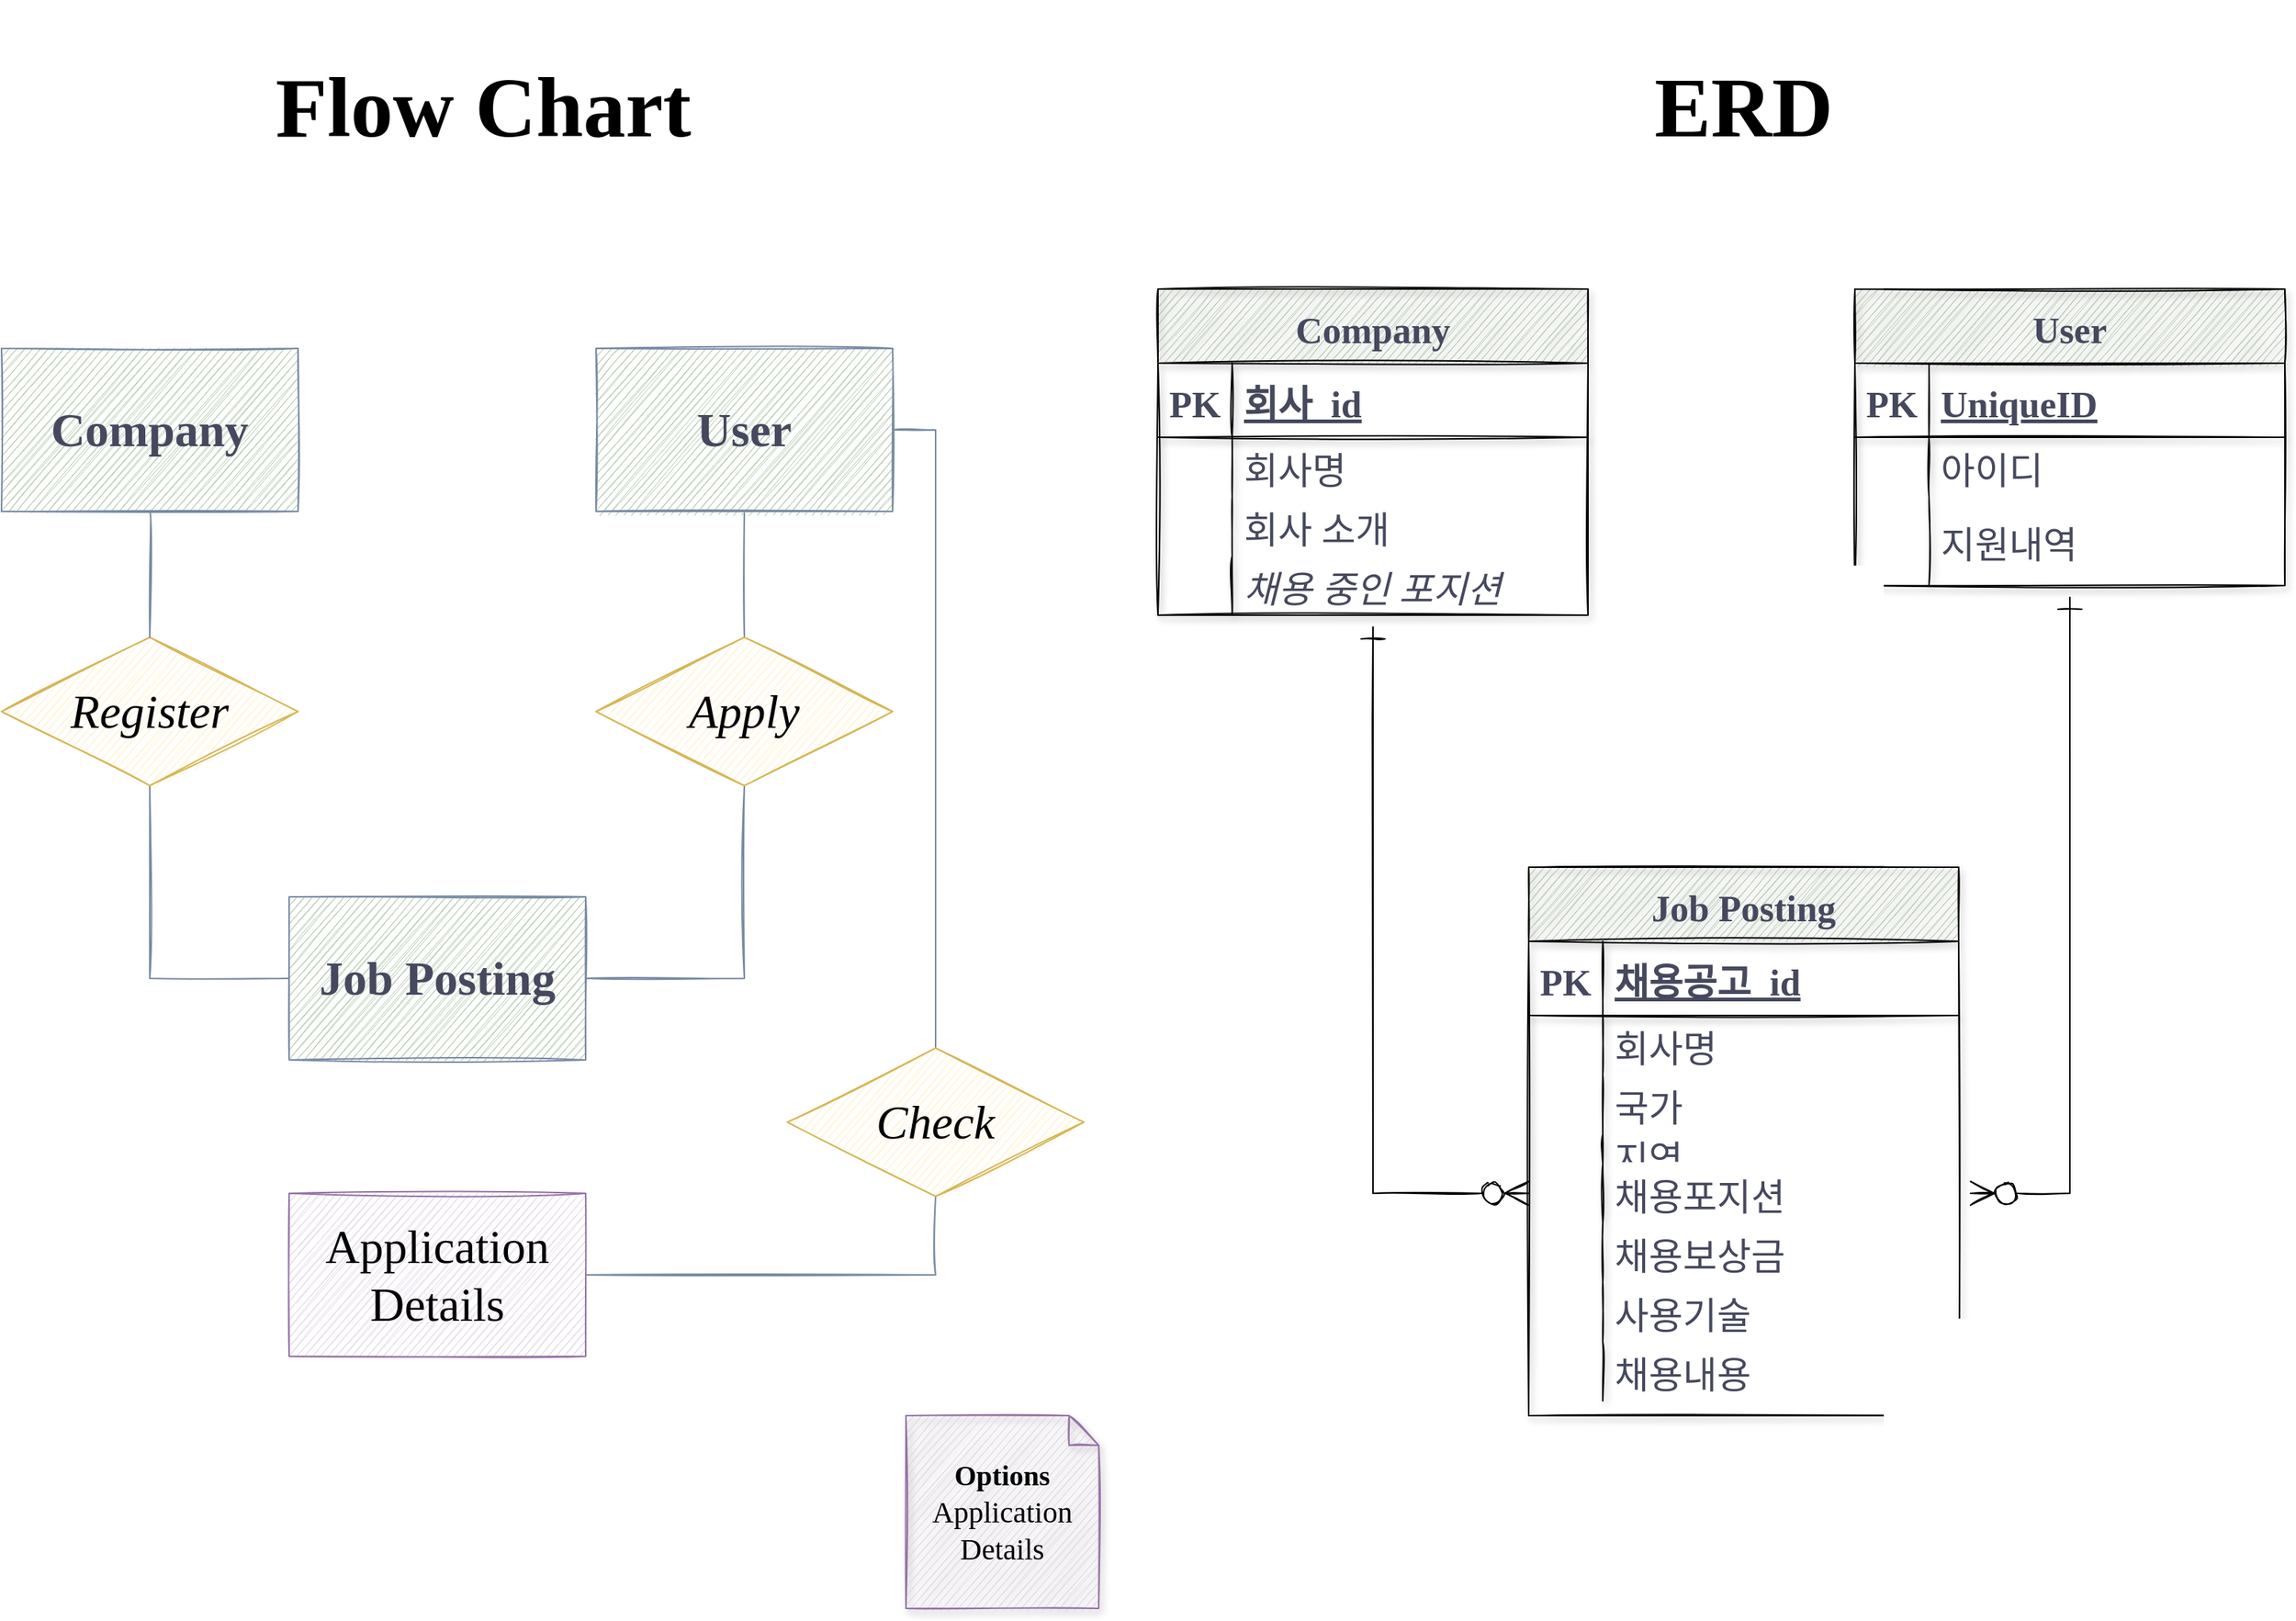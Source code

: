 <mxfile version="20.2.5" type="github">
  <diagram id="R2lEEEUBdFMjLlhIrx00" name="Page-1">
    <mxGraphModel dx="3360" dy="2098" grid="1" gridSize="10" guides="1" tooltips="1" connect="1" arrows="1" fold="1" page="1" pageScale="1" pageWidth="850" pageHeight="1100" math="0" shadow="0" extFonts="Permanent Marker^https://fonts.googleapis.com/css?family=Permanent+Marker">
      <root>
        <mxCell id="0" />
        <mxCell id="1" parent="0" />
        <mxCell id="0oKUBStHMxCBbjXoGF3a-63" style="edgeStyle=orthogonalEdgeStyle;rounded=0;sketch=1;hachureGap=4;orthogonalLoop=1;jettySize=auto;html=1;exitX=0.5;exitY=1;exitDx=0;exitDy=0;entryX=0;entryY=0.5;entryDx=0;entryDy=0;fontFamily=Architects Daughter;fontSource=https%3A%2F%2Ffonts.googleapis.com%2Fcss%3Ffamily%3DArchitects%2BDaughter;fontSize=16;fontColor=#46495D;endArrow=none;endFill=0;startSize=14;endSize=14;sourcePerimeterSpacing=8;targetPerimeterSpacing=8;strokeColor=#788AA3;fillColor=#B2C9AB;" edge="1" parent="1" source="0oKUBStHMxCBbjXoGF3a-10" target="0oKUBStHMxCBbjXoGF3a-19">
          <mxGeometry relative="1" as="geometry" />
        </mxCell>
        <mxCell id="0oKUBStHMxCBbjXoGF3a-10" value="Register" style="rhombus;whiteSpace=wrap;html=1;hachureGap=4;fontFamily=Tahoma;fontSize=32;sketch=1;fontStyle=2;fillColor=#fff2cc;strokeColor=#d6b656;" vertex="1" parent="1">
          <mxGeometry x="100" y="435" width="200" height="100" as="geometry" />
        </mxCell>
        <mxCell id="0oKUBStHMxCBbjXoGF3a-62" style="edgeStyle=orthogonalEdgeStyle;curved=1;rounded=0;sketch=1;hachureGap=4;orthogonalLoop=1;jettySize=auto;html=1;exitX=0.5;exitY=1;exitDx=0;exitDy=0;entryX=0.5;entryY=0;entryDx=0;entryDy=0;fontFamily=Architects Daughter;fontSource=https%3A%2F%2Ffonts.googleapis.com%2Fcss%3Ffamily%3DArchitects%2BDaughter;fontSize=16;fontColor=#46495D;endArrow=none;endFill=0;startSize=14;endSize=14;sourcePerimeterSpacing=8;targetPerimeterSpacing=8;strokeColor=#788AA3;fillColor=#B2C9AB;" edge="1" parent="1" source="0oKUBStHMxCBbjXoGF3a-14" target="0oKUBStHMxCBbjXoGF3a-10">
          <mxGeometry relative="1" as="geometry" />
        </mxCell>
        <mxCell id="0oKUBStHMxCBbjXoGF3a-14" value="Company" style="rounded=0;whiteSpace=wrap;html=1;hachureGap=4;fontFamily=Tahoma;fontSize=32;sketch=1;fontStyle=1;fillColor=#B2C9AB;fontColor=#46495D;strokeColor=#788AA3;" vertex="1" parent="1">
          <mxGeometry x="100" y="240" width="200" height="110" as="geometry" />
        </mxCell>
        <mxCell id="0oKUBStHMxCBbjXoGF3a-64" style="edgeStyle=orthogonalEdgeStyle;rounded=0;sketch=1;hachureGap=4;orthogonalLoop=1;jettySize=auto;html=1;exitX=0.5;exitY=1;exitDx=0;exitDy=0;entryX=0.5;entryY=0;entryDx=0;entryDy=0;fontFamily=Architects Daughter;fontSource=https%3A%2F%2Ffonts.googleapis.com%2Fcss%3Ffamily%3DArchitects%2BDaughter;fontSize=16;fontColor=#46495D;endArrow=none;endFill=0;startSize=14;endSize=14;sourcePerimeterSpacing=8;targetPerimeterSpacing=8;strokeColor=#788AA3;fillColor=#B2C9AB;" edge="1" parent="1" source="0oKUBStHMxCBbjXoGF3a-18" target="0oKUBStHMxCBbjXoGF3a-34">
          <mxGeometry relative="1" as="geometry" />
        </mxCell>
        <mxCell id="0oKUBStHMxCBbjXoGF3a-68" style="edgeStyle=orthogonalEdgeStyle;rounded=0;sketch=1;hachureGap=4;orthogonalLoop=1;jettySize=auto;html=1;exitX=1;exitY=0.5;exitDx=0;exitDy=0;entryX=0.5;entryY=0;entryDx=0;entryDy=0;fontFamily=Architects Daughter;fontSource=https%3A%2F%2Ffonts.googleapis.com%2Fcss%3Ffamily%3DArchitects%2BDaughter;fontSize=16;fontColor=#46495D;endArrow=none;endFill=0;startSize=14;endSize=14;sourcePerimeterSpacing=8;targetPerimeterSpacing=8;strokeColor=#788AA3;fillColor=#B2C9AB;" edge="1" parent="1" source="0oKUBStHMxCBbjXoGF3a-18" target="0oKUBStHMxCBbjXoGF3a-44">
          <mxGeometry relative="1" as="geometry" />
        </mxCell>
        <mxCell id="0oKUBStHMxCBbjXoGF3a-18" value="User" style="rounded=0;whiteSpace=wrap;html=1;hachureGap=4;fontFamily=Tahoma;fontSize=32;sketch=1;fontStyle=1;fillColor=#B2C9AB;fontColor=#46495D;strokeColor=#788AA3;" vertex="1" parent="1">
          <mxGeometry x="501" y="240" width="200" height="110" as="geometry" />
        </mxCell>
        <mxCell id="0oKUBStHMxCBbjXoGF3a-70" style="edgeStyle=orthogonalEdgeStyle;rounded=0;sketch=1;hachureGap=4;orthogonalLoop=1;jettySize=auto;html=1;exitX=1;exitY=0.5;exitDx=0;exitDy=0;entryX=0.5;entryY=1;entryDx=0;entryDy=0;fontFamily=Architects Daughter;fontSource=https%3A%2F%2Ffonts.googleapis.com%2Fcss%3Ffamily%3DArchitects%2BDaughter;fontSize=16;fontColor=#46495D;endArrow=none;endFill=0;startSize=14;endSize=14;sourcePerimeterSpacing=8;targetPerimeterSpacing=8;strokeColor=#788AA3;fillColor=#B2C9AB;" edge="1" parent="1" source="0oKUBStHMxCBbjXoGF3a-19" target="0oKUBStHMxCBbjXoGF3a-34">
          <mxGeometry relative="1" as="geometry" />
        </mxCell>
        <mxCell id="0oKUBStHMxCBbjXoGF3a-19" value="Job Posting" style="rounded=0;whiteSpace=wrap;html=1;hachureGap=4;fontFamily=Tahoma;fontSize=32;sketch=1;fontStyle=1;fillColor=#B2C9AB;fontColor=#46495D;strokeColor=#788AA3;" vertex="1" parent="1">
          <mxGeometry x="294" y="610" width="200" height="110" as="geometry" />
        </mxCell>
        <mxCell id="0oKUBStHMxCBbjXoGF3a-34" value="Apply" style="rhombus;whiteSpace=wrap;html=1;hachureGap=4;fontFamily=Tahoma;fontSize=32;sketch=1;fontStyle=2;fillColor=#fff2cc;strokeColor=#d6b656;" vertex="1" parent="1">
          <mxGeometry x="501" y="435" width="200" height="100" as="geometry" />
        </mxCell>
        <mxCell id="0oKUBStHMxCBbjXoGF3a-40" value="&lt;h1 style=&quot;font-size: 57px;&quot;&gt;&lt;span style=&quot;background-color: initial; font-size: 57px;&quot;&gt;&lt;font data-font-src=&quot;https://fonts.googleapis.com/css?family=Permanent+Marker&quot; style=&quot;font-size: 57px;&quot;&gt;Flow Chart&lt;/font&gt;&lt;/span&gt;&lt;br style=&quot;font-size: 57px;&quot;&gt;&lt;/h1&gt;" style="text;html=1;spacing=5;spacingTop=-20;whiteSpace=wrap;overflow=hidden;rounded=0;sketch=1;hachureGap=4;fontFamily=Tahoma;fontSize=57;verticalAlign=middle;align=center;horizontal=1;textDirection=ltr;strokeColor=none;" vertex="1" parent="1">
          <mxGeometry x="260" y="20" width="330" height="110" as="geometry" />
        </mxCell>
        <mxCell id="0oKUBStHMxCBbjXoGF3a-42" value="Application Details" style="rounded=0;whiteSpace=wrap;html=1;hachureGap=4;fontFamily=Tahoma;fontSize=32;sketch=1;fontStyle=0;fillColor=#e1d5e7;strokeColor=#9673a6;" vertex="1" parent="1">
          <mxGeometry x="294" y="810" width="200" height="110" as="geometry" />
        </mxCell>
        <mxCell id="0oKUBStHMxCBbjXoGF3a-71" style="edgeStyle=orthogonalEdgeStyle;rounded=0;sketch=1;hachureGap=4;orthogonalLoop=1;jettySize=auto;html=1;exitX=0.5;exitY=1;exitDx=0;exitDy=0;entryX=1;entryY=0.5;entryDx=0;entryDy=0;fontFamily=Architects Daughter;fontSource=https%3A%2F%2Ffonts.googleapis.com%2Fcss%3Ffamily%3DArchitects%2BDaughter;fontSize=16;fontColor=#46495D;endArrow=none;endFill=0;startSize=14;endSize=14;sourcePerimeterSpacing=8;targetPerimeterSpacing=8;strokeColor=#788AA3;fillColor=#B2C9AB;" edge="1" parent="1" source="0oKUBStHMxCBbjXoGF3a-44" target="0oKUBStHMxCBbjXoGF3a-42">
          <mxGeometry relative="1" as="geometry" />
        </mxCell>
        <mxCell id="0oKUBStHMxCBbjXoGF3a-44" value="Check" style="rhombus;whiteSpace=wrap;html=1;hachureGap=4;fontFamily=Tahoma;fontSize=32;sketch=1;fontStyle=2;fillColor=#fff2cc;strokeColor=#d6b656;" vertex="1" parent="1">
          <mxGeometry x="630" y="712" width="200" height="100" as="geometry" />
        </mxCell>
        <mxCell id="0oKUBStHMxCBbjXoGF3a-72" value="&lt;h1 style=&quot;font-size: 57px;&quot;&gt;ERD&lt;/h1&gt;" style="text;html=1;spacing=5;spacingTop=-20;whiteSpace=wrap;overflow=hidden;rounded=0;sketch=1;hachureGap=4;fontFamily=Tahoma;fontSize=57;verticalAlign=middle;align=center;horizontal=1;textDirection=ltr;strokeColor=none;" vertex="1" parent="1">
          <mxGeometry x="1110" y="20" width="330" height="110" as="geometry" />
        </mxCell>
        <mxCell id="0oKUBStHMxCBbjXoGF3a-74" value="&lt;font face=&quot;Tahoma&quot;&gt;&lt;b style=&quot;font-size: 19px;&quot;&gt;&lt;font style=&quot;font-size: 19px;&quot;&gt;Options&lt;/font&gt;&lt;/b&gt;&lt;br&gt;Application&lt;br&gt;Details&lt;/font&gt;" style="shape=note;size=20;whiteSpace=wrap;html=1;shadow=1;sketch=1;hachureGap=4;fontFamily=Architects Daughter;fontSource=https%3A%2F%2Ffonts.googleapis.com%2Fcss%3Ffamily%3DArchitects%2BDaughter;fontSize=20;fillColor=#e1d5e7;strokeColor=#9673a6;" vertex="1" parent="1">
          <mxGeometry x="710" y="960" width="130" height="130" as="geometry" />
        </mxCell>
        <mxCell id="0oKUBStHMxCBbjXoGF3a-261" style="edgeStyle=orthogonalEdgeStyle;rounded=0;sketch=1;hachureGap=4;orthogonalLoop=1;jettySize=auto;html=1;entryX=0;entryY=0.5;entryDx=0;entryDy=0;fontFamily=Lucida Console;fontSize=22;fontColor=#46495D;startArrow=ERone;startFill=0;endArrow=ERzeroToMany;endFill=0;startSize=14;endSize=14;sourcePerimeterSpacing=8;targetPerimeterSpacing=8;strokeColor=default;fillColor=#B2C9AB;" edge="1" parent="1" source="0oKUBStHMxCBbjXoGF3a-88" target="0oKUBStHMxCBbjXoGF3a-218">
          <mxGeometry relative="1" as="geometry" />
        </mxCell>
        <mxCell id="0oKUBStHMxCBbjXoGF3a-88" value="Company" style="shape=table;startSize=50;container=1;collapsible=1;childLayout=tableLayout;fixedRows=1;rowLines=0;fontStyle=1;align=center;resizeLast=1;shadow=1;sketch=1;hachureGap=4;fontFamily=Tahoma;fontSize=25;fontColor=#46495D;strokeColor=default;fillColor=#B2C9AB;" vertex="1" parent="1">
          <mxGeometry x="880" y="200" width="290" height="220" as="geometry" />
        </mxCell>
        <mxCell id="0oKUBStHMxCBbjXoGF3a-89" value="" style="shape=tableRow;horizontal=0;startSize=0;swimlaneHead=0;swimlaneBody=0;fillColor=none;collapsible=0;dropTarget=0;points=[[0,0.5],[1,0.5]];portConstraint=eastwest;top=0;left=0;right=0;bottom=1;shadow=1;sketch=1;hachureGap=4;fontFamily=Tahoma;fontSize=25;fontColor=#46495D;strokeColor=default;" vertex="1" parent="0oKUBStHMxCBbjXoGF3a-88">
          <mxGeometry y="50" width="290" height="50" as="geometry" />
        </mxCell>
        <mxCell id="0oKUBStHMxCBbjXoGF3a-90" value="PK" style="shape=partialRectangle;connectable=0;fillColor=none;top=0;left=0;bottom=0;right=0;fontStyle=1;overflow=hidden;shadow=1;sketch=1;hachureGap=4;fontFamily=Tahoma;fontSize=25;fontColor=#46495D;strokeColor=default;" vertex="1" parent="0oKUBStHMxCBbjXoGF3a-89">
          <mxGeometry width="50" height="50" as="geometry">
            <mxRectangle width="50" height="50" as="alternateBounds" />
          </mxGeometry>
        </mxCell>
        <mxCell id="0oKUBStHMxCBbjXoGF3a-91" value="회사_id" style="shape=partialRectangle;connectable=0;fillColor=none;top=0;left=0;bottom=0;right=0;align=left;spacingLeft=6;fontStyle=5;overflow=hidden;shadow=1;sketch=1;hachureGap=4;fontFamily=Tahoma;fontSize=25;fontColor=#46495D;strokeColor=default;" vertex="1" parent="0oKUBStHMxCBbjXoGF3a-89">
          <mxGeometry x="50" width="240" height="50" as="geometry">
            <mxRectangle width="240" height="50" as="alternateBounds" />
          </mxGeometry>
        </mxCell>
        <mxCell id="0oKUBStHMxCBbjXoGF3a-92" value="" style="shape=tableRow;horizontal=0;startSize=0;swimlaneHead=0;swimlaneBody=0;fillColor=none;collapsible=0;dropTarget=0;points=[[0,0.5],[1,0.5]];portConstraint=eastwest;top=0;left=0;right=0;bottom=0;shadow=1;sketch=1;hachureGap=4;fontFamily=Tahoma;fontSize=25;fontColor=#46495D;strokeColor=default;" vertex="1" parent="0oKUBStHMxCBbjXoGF3a-88">
          <mxGeometry y="100" width="290" height="40" as="geometry" />
        </mxCell>
        <mxCell id="0oKUBStHMxCBbjXoGF3a-93" value="" style="shape=partialRectangle;connectable=0;fillColor=none;top=0;left=0;bottom=0;right=0;editable=1;overflow=hidden;shadow=1;sketch=1;hachureGap=4;fontFamily=Tahoma;fontSize=25;fontColor=#46495D;strokeColor=default;" vertex="1" parent="0oKUBStHMxCBbjXoGF3a-92">
          <mxGeometry width="50" height="40" as="geometry">
            <mxRectangle width="50" height="40" as="alternateBounds" />
          </mxGeometry>
        </mxCell>
        <mxCell id="0oKUBStHMxCBbjXoGF3a-94" value="회사명" style="shape=partialRectangle;connectable=0;fillColor=none;top=0;left=0;bottom=0;right=0;align=left;spacingLeft=6;overflow=hidden;shadow=1;sketch=1;hachureGap=4;fontFamily=Tahoma;fontSize=25;fontColor=#46495D;strokeColor=default;" vertex="1" parent="0oKUBStHMxCBbjXoGF3a-92">
          <mxGeometry x="50" width="240" height="40" as="geometry">
            <mxRectangle width="240" height="40" as="alternateBounds" />
          </mxGeometry>
        </mxCell>
        <mxCell id="0oKUBStHMxCBbjXoGF3a-123" value="" style="shape=tableRow;horizontal=0;startSize=0;swimlaneHead=0;swimlaneBody=0;fillColor=none;collapsible=0;dropTarget=0;points=[[0,0.5],[1,0.5]];portConstraint=eastwest;top=0;left=0;right=0;bottom=0;shadow=1;sketch=1;hachureGap=4;fontFamily=Tahoma;fontSize=25;fontColor=#46495D;strokeColor=default;" vertex="1" parent="0oKUBStHMxCBbjXoGF3a-88">
          <mxGeometry y="140" width="290" height="40" as="geometry" />
        </mxCell>
        <mxCell id="0oKUBStHMxCBbjXoGF3a-124" value="" style="shape=partialRectangle;connectable=0;fillColor=none;top=0;left=0;bottom=0;right=0;editable=1;overflow=hidden;shadow=1;sketch=1;hachureGap=4;fontFamily=Tahoma;fontSize=25;fontColor=#46495D;strokeColor=default;" vertex="1" parent="0oKUBStHMxCBbjXoGF3a-123">
          <mxGeometry width="50" height="40" as="geometry">
            <mxRectangle width="50" height="40" as="alternateBounds" />
          </mxGeometry>
        </mxCell>
        <mxCell id="0oKUBStHMxCBbjXoGF3a-125" value="회사 소개" style="shape=partialRectangle;connectable=0;fillColor=none;top=0;left=0;bottom=0;right=0;align=left;spacingLeft=6;overflow=hidden;shadow=1;sketch=1;hachureGap=4;fontFamily=Tahoma;fontSize=25;fontColor=#46495D;strokeColor=default;" vertex="1" parent="0oKUBStHMxCBbjXoGF3a-123">
          <mxGeometry x="50" width="240" height="40" as="geometry">
            <mxRectangle width="240" height="40" as="alternateBounds" />
          </mxGeometry>
        </mxCell>
        <mxCell id="0oKUBStHMxCBbjXoGF3a-126" value="" style="shape=tableRow;horizontal=0;startSize=0;swimlaneHead=0;swimlaneBody=0;fillColor=none;collapsible=0;dropTarget=0;points=[[0,0.5],[1,0.5]];portConstraint=eastwest;top=0;left=0;right=0;bottom=0;shadow=1;sketch=1;hachureGap=4;fontFamily=Tahoma;fontSize=25;fontColor=#46495D;strokeColor=default;" vertex="1" parent="0oKUBStHMxCBbjXoGF3a-88">
          <mxGeometry y="180" width="290" height="40" as="geometry" />
        </mxCell>
        <mxCell id="0oKUBStHMxCBbjXoGF3a-127" value="" style="shape=partialRectangle;connectable=0;fillColor=none;top=0;left=0;bottom=0;right=0;editable=1;overflow=hidden;shadow=1;sketch=1;hachureGap=4;fontFamily=Tahoma;fontSize=25;fontColor=#46495D;strokeColor=default;" vertex="1" parent="0oKUBStHMxCBbjXoGF3a-126">
          <mxGeometry width="50" height="40" as="geometry">
            <mxRectangle width="50" height="40" as="alternateBounds" />
          </mxGeometry>
        </mxCell>
        <mxCell id="0oKUBStHMxCBbjXoGF3a-128" value="채용 중인 포지션" style="shape=partialRectangle;connectable=0;fillColor=none;top=0;left=0;bottom=0;right=0;align=left;spacingLeft=6;overflow=hidden;shadow=1;sketch=1;hachureGap=4;fontFamily=Tahoma;fontSize=25;fontColor=#46495D;strokeColor=default;fontStyle=2" vertex="1" parent="0oKUBStHMxCBbjXoGF3a-126">
          <mxGeometry x="50" width="240" height="40" as="geometry">
            <mxRectangle width="240" height="40" as="alternateBounds" />
          </mxGeometry>
        </mxCell>
        <mxCell id="0oKUBStHMxCBbjXoGF3a-253" style="edgeStyle=orthogonalEdgeStyle;rounded=0;sketch=1;hachureGap=4;orthogonalLoop=1;jettySize=auto;html=1;fontFamily=Lucida Console;fontSize=22;fontColor=#46495D;startArrow=ERone;startFill=0;endArrow=ERzeroToMany;endFill=0;startSize=14;endSize=14;sourcePerimeterSpacing=8;targetPerimeterSpacing=8;strokeColor=default;fillColor=#B2C9AB;" edge="1" parent="1" source="0oKUBStHMxCBbjXoGF3a-139" target="0oKUBStHMxCBbjXoGF3a-218">
          <mxGeometry relative="1" as="geometry" />
        </mxCell>
        <mxCell id="0oKUBStHMxCBbjXoGF3a-139" value="User" style="shape=table;startSize=50;container=1;collapsible=1;childLayout=tableLayout;fixedRows=1;rowLines=0;fontStyle=1;align=center;resizeLast=1;shadow=1;sketch=1;hachureGap=4;fontFamily=Tahoma;fontSize=25;fontColor=#46495D;strokeColor=default;fillColor=#B2C9AB;" vertex="1" parent="1">
          <mxGeometry x="1350" y="200" width="290" height="200" as="geometry" />
        </mxCell>
        <mxCell id="0oKUBStHMxCBbjXoGF3a-140" value="" style="shape=tableRow;horizontal=0;startSize=0;swimlaneHead=0;swimlaneBody=0;fillColor=none;collapsible=0;dropTarget=0;points=[[0,0.5],[1,0.5]];portConstraint=eastwest;top=0;left=0;right=0;bottom=1;shadow=1;sketch=1;hachureGap=4;fontFamily=Tahoma;fontSize=25;fontColor=#46495D;strokeColor=default;" vertex="1" parent="0oKUBStHMxCBbjXoGF3a-139">
          <mxGeometry y="50" width="290" height="50" as="geometry" />
        </mxCell>
        <mxCell id="0oKUBStHMxCBbjXoGF3a-141" value="PK" style="shape=partialRectangle;connectable=0;fillColor=none;top=0;left=0;bottom=0;right=0;fontStyle=1;overflow=hidden;shadow=1;sketch=1;hachureGap=4;fontFamily=Tahoma;fontSize=25;fontColor=#46495D;strokeColor=default;" vertex="1" parent="0oKUBStHMxCBbjXoGF3a-140">
          <mxGeometry width="50" height="50" as="geometry">
            <mxRectangle width="50" height="50" as="alternateBounds" />
          </mxGeometry>
        </mxCell>
        <mxCell id="0oKUBStHMxCBbjXoGF3a-142" value="UniqueID" style="shape=partialRectangle;connectable=0;fillColor=none;top=0;left=0;bottom=0;right=0;align=left;spacingLeft=6;fontStyle=5;overflow=hidden;shadow=1;sketch=1;hachureGap=4;fontFamily=Tahoma;fontSize=25;fontColor=#46495D;strokeColor=default;" vertex="1" parent="0oKUBStHMxCBbjXoGF3a-140">
          <mxGeometry x="50" width="240" height="50" as="geometry">
            <mxRectangle width="240" height="50" as="alternateBounds" />
          </mxGeometry>
        </mxCell>
        <mxCell id="0oKUBStHMxCBbjXoGF3a-143" value="" style="shape=tableRow;horizontal=0;startSize=0;swimlaneHead=0;swimlaneBody=0;fillColor=none;collapsible=0;dropTarget=0;points=[[0,0.5],[1,0.5]];portConstraint=eastwest;top=0;left=0;right=0;bottom=0;shadow=1;sketch=1;hachureGap=4;fontFamily=Tahoma;fontSize=25;fontColor=#46495D;strokeColor=default;" vertex="1" parent="0oKUBStHMxCBbjXoGF3a-139">
          <mxGeometry y="100" width="290" height="40" as="geometry" />
        </mxCell>
        <mxCell id="0oKUBStHMxCBbjXoGF3a-144" value="" style="shape=partialRectangle;connectable=0;fillColor=none;top=0;left=0;bottom=0;right=0;editable=1;overflow=hidden;shadow=1;sketch=1;hachureGap=4;fontFamily=Tahoma;fontSize=25;fontColor=#46495D;strokeColor=default;" vertex="1" parent="0oKUBStHMxCBbjXoGF3a-143">
          <mxGeometry width="50" height="40" as="geometry">
            <mxRectangle width="50" height="40" as="alternateBounds" />
          </mxGeometry>
        </mxCell>
        <mxCell id="0oKUBStHMxCBbjXoGF3a-145" value="아이디 " style="shape=partialRectangle;connectable=0;fillColor=none;top=0;left=0;bottom=0;right=0;align=left;spacingLeft=6;overflow=hidden;shadow=1;sketch=1;hachureGap=4;fontFamily=Tahoma;fontSize=25;fontColor=#46495D;strokeColor=default;" vertex="1" parent="0oKUBStHMxCBbjXoGF3a-143">
          <mxGeometry x="50" width="240" height="40" as="geometry">
            <mxRectangle width="240" height="40" as="alternateBounds" />
          </mxGeometry>
        </mxCell>
        <mxCell id="0oKUBStHMxCBbjXoGF3a-146" value="" style="shape=tableRow;horizontal=0;startSize=0;swimlaneHead=0;swimlaneBody=0;fillColor=none;collapsible=0;dropTarget=0;points=[[0,0.5],[1,0.5]];portConstraint=eastwest;top=0;left=0;right=0;bottom=0;shadow=1;sketch=1;hachureGap=4;fontFamily=Tahoma;fontSize=25;fontColor=#46495D;strokeColor=default;" vertex="1" parent="0oKUBStHMxCBbjXoGF3a-139">
          <mxGeometry y="140" width="290" height="60" as="geometry" />
        </mxCell>
        <mxCell id="0oKUBStHMxCBbjXoGF3a-147" value="" style="shape=partialRectangle;connectable=0;fillColor=none;top=0;left=0;bottom=0;right=0;editable=1;overflow=hidden;shadow=1;sketch=1;hachureGap=4;fontFamily=Tahoma;fontSize=25;fontColor=#46495D;strokeColor=default;" vertex="1" parent="0oKUBStHMxCBbjXoGF3a-146">
          <mxGeometry width="50" height="60" as="geometry">
            <mxRectangle width="50" height="60" as="alternateBounds" />
          </mxGeometry>
        </mxCell>
        <mxCell id="0oKUBStHMxCBbjXoGF3a-148" value="지원내역" style="shape=partialRectangle;connectable=0;fillColor=none;top=0;left=0;bottom=0;right=0;align=left;spacingLeft=6;overflow=hidden;shadow=1;sketch=1;hachureGap=4;fontFamily=Tahoma;fontSize=25;fontColor=#46495D;strokeColor=default;" vertex="1" parent="0oKUBStHMxCBbjXoGF3a-146">
          <mxGeometry x="50" width="240" height="60" as="geometry">
            <mxRectangle width="240" height="60" as="alternateBounds" />
          </mxGeometry>
        </mxCell>
        <mxCell id="0oKUBStHMxCBbjXoGF3a-205" value="Job Posting" style="shape=table;startSize=50;container=1;collapsible=1;childLayout=tableLayout;fixedRows=1;rowLines=0;fontStyle=1;align=center;resizeLast=1;shadow=1;sketch=1;hachureGap=4;fontFamily=Tahoma;fontSize=25;fontColor=#46495D;strokeColor=default;fillColor=#B2C9AB;" vertex="1" parent="1">
          <mxGeometry x="1130" y="590" width="290" height="370" as="geometry" />
        </mxCell>
        <mxCell id="0oKUBStHMxCBbjXoGF3a-206" value="" style="shape=tableRow;horizontal=0;startSize=0;swimlaneHead=0;swimlaneBody=0;fillColor=none;collapsible=0;dropTarget=0;points=[[0,0.5],[1,0.5]];portConstraint=eastwest;top=0;left=0;right=0;bottom=1;shadow=1;sketch=1;hachureGap=4;fontFamily=Tahoma;fontSize=25;fontColor=#46495D;strokeColor=default;" vertex="1" parent="0oKUBStHMxCBbjXoGF3a-205">
          <mxGeometry y="50" width="290" height="50" as="geometry" />
        </mxCell>
        <mxCell id="0oKUBStHMxCBbjXoGF3a-207" value="PK" style="shape=partialRectangle;connectable=0;fillColor=none;top=0;left=0;bottom=0;right=0;fontStyle=1;overflow=hidden;shadow=1;sketch=1;hachureGap=4;fontFamily=Tahoma;fontSize=25;fontColor=#46495D;strokeColor=default;" vertex="1" parent="0oKUBStHMxCBbjXoGF3a-206">
          <mxGeometry width="50" height="50" as="geometry">
            <mxRectangle width="50" height="50" as="alternateBounds" />
          </mxGeometry>
        </mxCell>
        <mxCell id="0oKUBStHMxCBbjXoGF3a-208" value="채용공고_id" style="shape=partialRectangle;connectable=0;fillColor=none;top=0;left=0;bottom=0;right=0;align=left;spacingLeft=6;fontStyle=5;overflow=hidden;shadow=1;sketch=1;hachureGap=4;fontFamily=Tahoma;fontSize=25;fontColor=#46495D;strokeColor=default;" vertex="1" parent="0oKUBStHMxCBbjXoGF3a-206">
          <mxGeometry x="50" width="240" height="50" as="geometry">
            <mxRectangle width="240" height="50" as="alternateBounds" />
          </mxGeometry>
        </mxCell>
        <mxCell id="0oKUBStHMxCBbjXoGF3a-209" value="" style="shape=tableRow;horizontal=0;startSize=0;swimlaneHead=0;swimlaneBody=0;fillColor=none;collapsible=0;dropTarget=0;points=[[0,0.5],[1,0.5]];portConstraint=eastwest;top=0;left=0;right=0;bottom=0;shadow=1;sketch=1;hachureGap=4;fontFamily=Tahoma;fontSize=25;fontColor=#46495D;strokeColor=default;" vertex="1" parent="0oKUBStHMxCBbjXoGF3a-205">
          <mxGeometry y="100" width="290" height="40" as="geometry" />
        </mxCell>
        <mxCell id="0oKUBStHMxCBbjXoGF3a-210" value="" style="shape=partialRectangle;connectable=0;fillColor=none;top=0;left=0;bottom=0;right=0;editable=1;overflow=hidden;shadow=1;sketch=1;hachureGap=4;fontFamily=Tahoma;fontSize=25;fontColor=#46495D;strokeColor=default;" vertex="1" parent="0oKUBStHMxCBbjXoGF3a-209">
          <mxGeometry width="50" height="40" as="geometry">
            <mxRectangle width="50" height="40" as="alternateBounds" />
          </mxGeometry>
        </mxCell>
        <mxCell id="0oKUBStHMxCBbjXoGF3a-211" value="회사명" style="shape=partialRectangle;connectable=0;fillColor=none;top=0;left=0;bottom=0;right=0;align=left;spacingLeft=6;overflow=hidden;shadow=1;sketch=1;hachureGap=4;fontFamily=Tahoma;fontSize=25;fontColor=#46495D;strokeColor=default;" vertex="1" parent="0oKUBStHMxCBbjXoGF3a-209">
          <mxGeometry x="50" width="240" height="40" as="geometry">
            <mxRectangle width="240" height="40" as="alternateBounds" />
          </mxGeometry>
        </mxCell>
        <mxCell id="0oKUBStHMxCBbjXoGF3a-212" value="" style="shape=tableRow;horizontal=0;startSize=0;swimlaneHead=0;swimlaneBody=0;fillColor=none;collapsible=0;dropTarget=0;points=[[0,0.5],[1,0.5]];portConstraint=eastwest;top=0;left=0;right=0;bottom=0;shadow=1;sketch=1;hachureGap=4;fontFamily=Tahoma;fontSize=25;fontColor=#46495D;strokeColor=default;" vertex="1" parent="0oKUBStHMxCBbjXoGF3a-205">
          <mxGeometry y="140" width="290" height="40" as="geometry" />
        </mxCell>
        <mxCell id="0oKUBStHMxCBbjXoGF3a-213" value="" style="shape=partialRectangle;connectable=0;fillColor=none;top=0;left=0;bottom=0;right=0;editable=1;overflow=hidden;shadow=1;sketch=1;hachureGap=4;fontFamily=Tahoma;fontSize=25;fontColor=#46495D;strokeColor=default;" vertex="1" parent="0oKUBStHMxCBbjXoGF3a-212">
          <mxGeometry width="50" height="40" as="geometry">
            <mxRectangle width="50" height="40" as="alternateBounds" />
          </mxGeometry>
        </mxCell>
        <mxCell id="0oKUBStHMxCBbjXoGF3a-214" value="국가" style="shape=partialRectangle;connectable=0;fillColor=none;top=0;left=0;bottom=0;right=0;align=left;spacingLeft=6;overflow=hidden;shadow=1;sketch=1;hachureGap=4;fontFamily=Tahoma;fontSize=25;fontColor=#46495D;strokeColor=default;" vertex="1" parent="0oKUBStHMxCBbjXoGF3a-212">
          <mxGeometry x="50" width="240" height="40" as="geometry">
            <mxRectangle width="240" height="40" as="alternateBounds" />
          </mxGeometry>
        </mxCell>
        <mxCell id="0oKUBStHMxCBbjXoGF3a-215" value="" style="shape=tableRow;horizontal=0;startSize=0;swimlaneHead=0;swimlaneBody=0;fillColor=none;collapsible=0;dropTarget=0;points=[[0,0.5],[1,0.5]];portConstraint=eastwest;top=0;left=0;right=0;bottom=0;shadow=1;sketch=1;hachureGap=4;fontFamily=Tahoma;fontSize=25;fontColor=#46495D;strokeColor=default;" vertex="1" parent="0oKUBStHMxCBbjXoGF3a-205">
          <mxGeometry y="180" width="290" height="20" as="geometry" />
        </mxCell>
        <mxCell id="0oKUBStHMxCBbjXoGF3a-216" value="" style="shape=partialRectangle;connectable=0;fillColor=none;top=0;left=0;bottom=0;right=0;editable=1;overflow=hidden;shadow=1;sketch=1;hachureGap=4;fontFamily=Tahoma;fontSize=25;fontColor=#46495D;strokeColor=default;" vertex="1" parent="0oKUBStHMxCBbjXoGF3a-215">
          <mxGeometry width="50" height="20" as="geometry">
            <mxRectangle width="50" height="20" as="alternateBounds" />
          </mxGeometry>
        </mxCell>
        <mxCell id="0oKUBStHMxCBbjXoGF3a-217" value="지역" style="shape=partialRectangle;connectable=0;fillColor=none;top=0;left=0;bottom=0;right=0;align=left;spacingLeft=6;overflow=hidden;shadow=1;sketch=1;hachureGap=4;fontFamily=Tahoma;fontSize=25;fontColor=#46495D;strokeColor=default;" vertex="1" parent="0oKUBStHMxCBbjXoGF3a-215">
          <mxGeometry x="50" width="240" height="20" as="geometry">
            <mxRectangle width="240" height="20" as="alternateBounds" />
          </mxGeometry>
        </mxCell>
        <mxCell id="0oKUBStHMxCBbjXoGF3a-218" value="" style="shape=tableRow;horizontal=0;startSize=0;swimlaneHead=0;swimlaneBody=0;fillColor=none;collapsible=0;dropTarget=0;points=[[0,0.5],[1,0.5]];portConstraint=eastwest;top=0;left=0;right=0;bottom=0;shadow=1;sketch=1;hachureGap=4;fontFamily=Tahoma;fontSize=25;fontColor=#46495D;strokeColor=default;" vertex="1" parent="0oKUBStHMxCBbjXoGF3a-205">
          <mxGeometry y="200" width="290" height="40" as="geometry" />
        </mxCell>
        <mxCell id="0oKUBStHMxCBbjXoGF3a-219" value="" style="shape=partialRectangle;connectable=0;fillColor=none;top=0;left=0;bottom=0;right=0;editable=1;overflow=hidden;shadow=1;sketch=1;hachureGap=4;fontFamily=Tahoma;fontSize=25;fontColor=#46495D;strokeColor=default;" vertex="1" parent="0oKUBStHMxCBbjXoGF3a-218">
          <mxGeometry width="50" height="40" as="geometry">
            <mxRectangle width="50" height="40" as="alternateBounds" />
          </mxGeometry>
        </mxCell>
        <mxCell id="0oKUBStHMxCBbjXoGF3a-220" value="채용포지션" style="shape=partialRectangle;connectable=0;fillColor=none;top=0;left=0;bottom=0;right=0;align=left;spacingLeft=6;overflow=hidden;shadow=1;sketch=1;hachureGap=4;fontFamily=Tahoma;fontSize=25;fontColor=#46495D;strokeColor=default;" vertex="1" parent="0oKUBStHMxCBbjXoGF3a-218">
          <mxGeometry x="50" width="240" height="40" as="geometry">
            <mxRectangle width="240" height="40" as="alternateBounds" />
          </mxGeometry>
        </mxCell>
        <mxCell id="0oKUBStHMxCBbjXoGF3a-221" value="" style="shape=tableRow;horizontal=0;startSize=0;swimlaneHead=0;swimlaneBody=0;fillColor=none;collapsible=0;dropTarget=0;points=[[0,0.5],[1,0.5]];portConstraint=eastwest;top=0;left=0;right=0;bottom=0;shadow=1;sketch=1;hachureGap=4;fontFamily=Tahoma;fontSize=25;fontColor=#46495D;strokeColor=default;" vertex="1" parent="0oKUBStHMxCBbjXoGF3a-205">
          <mxGeometry y="240" width="290" height="40" as="geometry" />
        </mxCell>
        <mxCell id="0oKUBStHMxCBbjXoGF3a-222" value="" style="shape=partialRectangle;connectable=0;fillColor=none;top=0;left=0;bottom=0;right=0;editable=1;overflow=hidden;shadow=1;sketch=1;hachureGap=4;fontFamily=Tahoma;fontSize=25;fontColor=#46495D;strokeColor=default;" vertex="1" parent="0oKUBStHMxCBbjXoGF3a-221">
          <mxGeometry width="50" height="40" as="geometry">
            <mxRectangle width="50" height="40" as="alternateBounds" />
          </mxGeometry>
        </mxCell>
        <mxCell id="0oKUBStHMxCBbjXoGF3a-223" value="채용보상금" style="shape=partialRectangle;connectable=0;fillColor=none;top=0;left=0;bottom=0;right=0;align=left;spacingLeft=6;overflow=hidden;shadow=1;sketch=1;hachureGap=4;fontFamily=Tahoma;fontSize=25;fontColor=#46495D;strokeColor=default;" vertex="1" parent="0oKUBStHMxCBbjXoGF3a-221">
          <mxGeometry x="50" width="240" height="40" as="geometry">
            <mxRectangle width="240" height="40" as="alternateBounds" />
          </mxGeometry>
        </mxCell>
        <mxCell id="0oKUBStHMxCBbjXoGF3a-224" value="" style="shape=tableRow;horizontal=0;startSize=0;swimlaneHead=0;swimlaneBody=0;fillColor=none;collapsible=0;dropTarget=0;points=[[0,0.5],[1,0.5]];portConstraint=eastwest;top=0;left=0;right=0;bottom=0;shadow=1;sketch=1;hachureGap=4;fontFamily=Tahoma;fontSize=25;fontColor=#46495D;strokeColor=default;" vertex="1" parent="0oKUBStHMxCBbjXoGF3a-205">
          <mxGeometry y="280" width="290" height="40" as="geometry" />
        </mxCell>
        <mxCell id="0oKUBStHMxCBbjXoGF3a-225" value="" style="shape=partialRectangle;connectable=0;fillColor=none;top=0;left=0;bottom=0;right=0;editable=1;overflow=hidden;shadow=1;sketch=1;hachureGap=4;fontFamily=Tahoma;fontSize=25;fontColor=#46495D;strokeColor=default;" vertex="1" parent="0oKUBStHMxCBbjXoGF3a-224">
          <mxGeometry width="50" height="40" as="geometry">
            <mxRectangle width="50" height="40" as="alternateBounds" />
          </mxGeometry>
        </mxCell>
        <mxCell id="0oKUBStHMxCBbjXoGF3a-226" value="사용기술" style="shape=partialRectangle;connectable=0;fillColor=none;top=0;left=0;bottom=0;right=0;align=left;spacingLeft=6;overflow=hidden;shadow=1;sketch=1;hachureGap=4;fontFamily=Tahoma;fontSize=25;fontColor=#46495D;strokeColor=default;" vertex="1" parent="0oKUBStHMxCBbjXoGF3a-224">
          <mxGeometry x="50" width="240" height="40" as="geometry">
            <mxRectangle width="240" height="40" as="alternateBounds" />
          </mxGeometry>
        </mxCell>
        <mxCell id="0oKUBStHMxCBbjXoGF3a-227" value="" style="shape=tableRow;horizontal=0;startSize=0;swimlaneHead=0;swimlaneBody=0;fillColor=none;collapsible=0;dropTarget=0;points=[[0,0.5],[1,0.5]];portConstraint=eastwest;top=0;left=0;right=0;bottom=0;shadow=1;sketch=1;hachureGap=4;fontFamily=Tahoma;fontSize=25;fontColor=#46495D;strokeColor=default;" vertex="1" parent="0oKUBStHMxCBbjXoGF3a-205">
          <mxGeometry y="320" width="290" height="40" as="geometry" />
        </mxCell>
        <mxCell id="0oKUBStHMxCBbjXoGF3a-228" value="" style="shape=partialRectangle;connectable=0;fillColor=none;top=0;left=0;bottom=0;right=0;editable=1;overflow=hidden;shadow=1;sketch=1;hachureGap=4;fontFamily=Tahoma;fontSize=25;fontColor=#46495D;strokeColor=default;" vertex="1" parent="0oKUBStHMxCBbjXoGF3a-227">
          <mxGeometry width="50" height="40" as="geometry">
            <mxRectangle width="50" height="40" as="alternateBounds" />
          </mxGeometry>
        </mxCell>
        <mxCell id="0oKUBStHMxCBbjXoGF3a-229" value="채용내용" style="shape=partialRectangle;connectable=0;fillColor=none;top=0;left=0;bottom=0;right=0;align=left;spacingLeft=6;overflow=hidden;shadow=1;sketch=1;hachureGap=4;fontFamily=Tahoma;fontSize=25;fontColor=#46495D;strokeColor=default;" vertex="1" parent="0oKUBStHMxCBbjXoGF3a-227">
          <mxGeometry x="50" width="240" height="40" as="geometry">
            <mxRectangle width="240" height="40" as="alternateBounds" />
          </mxGeometry>
        </mxCell>
      </root>
    </mxGraphModel>
  </diagram>
</mxfile>
